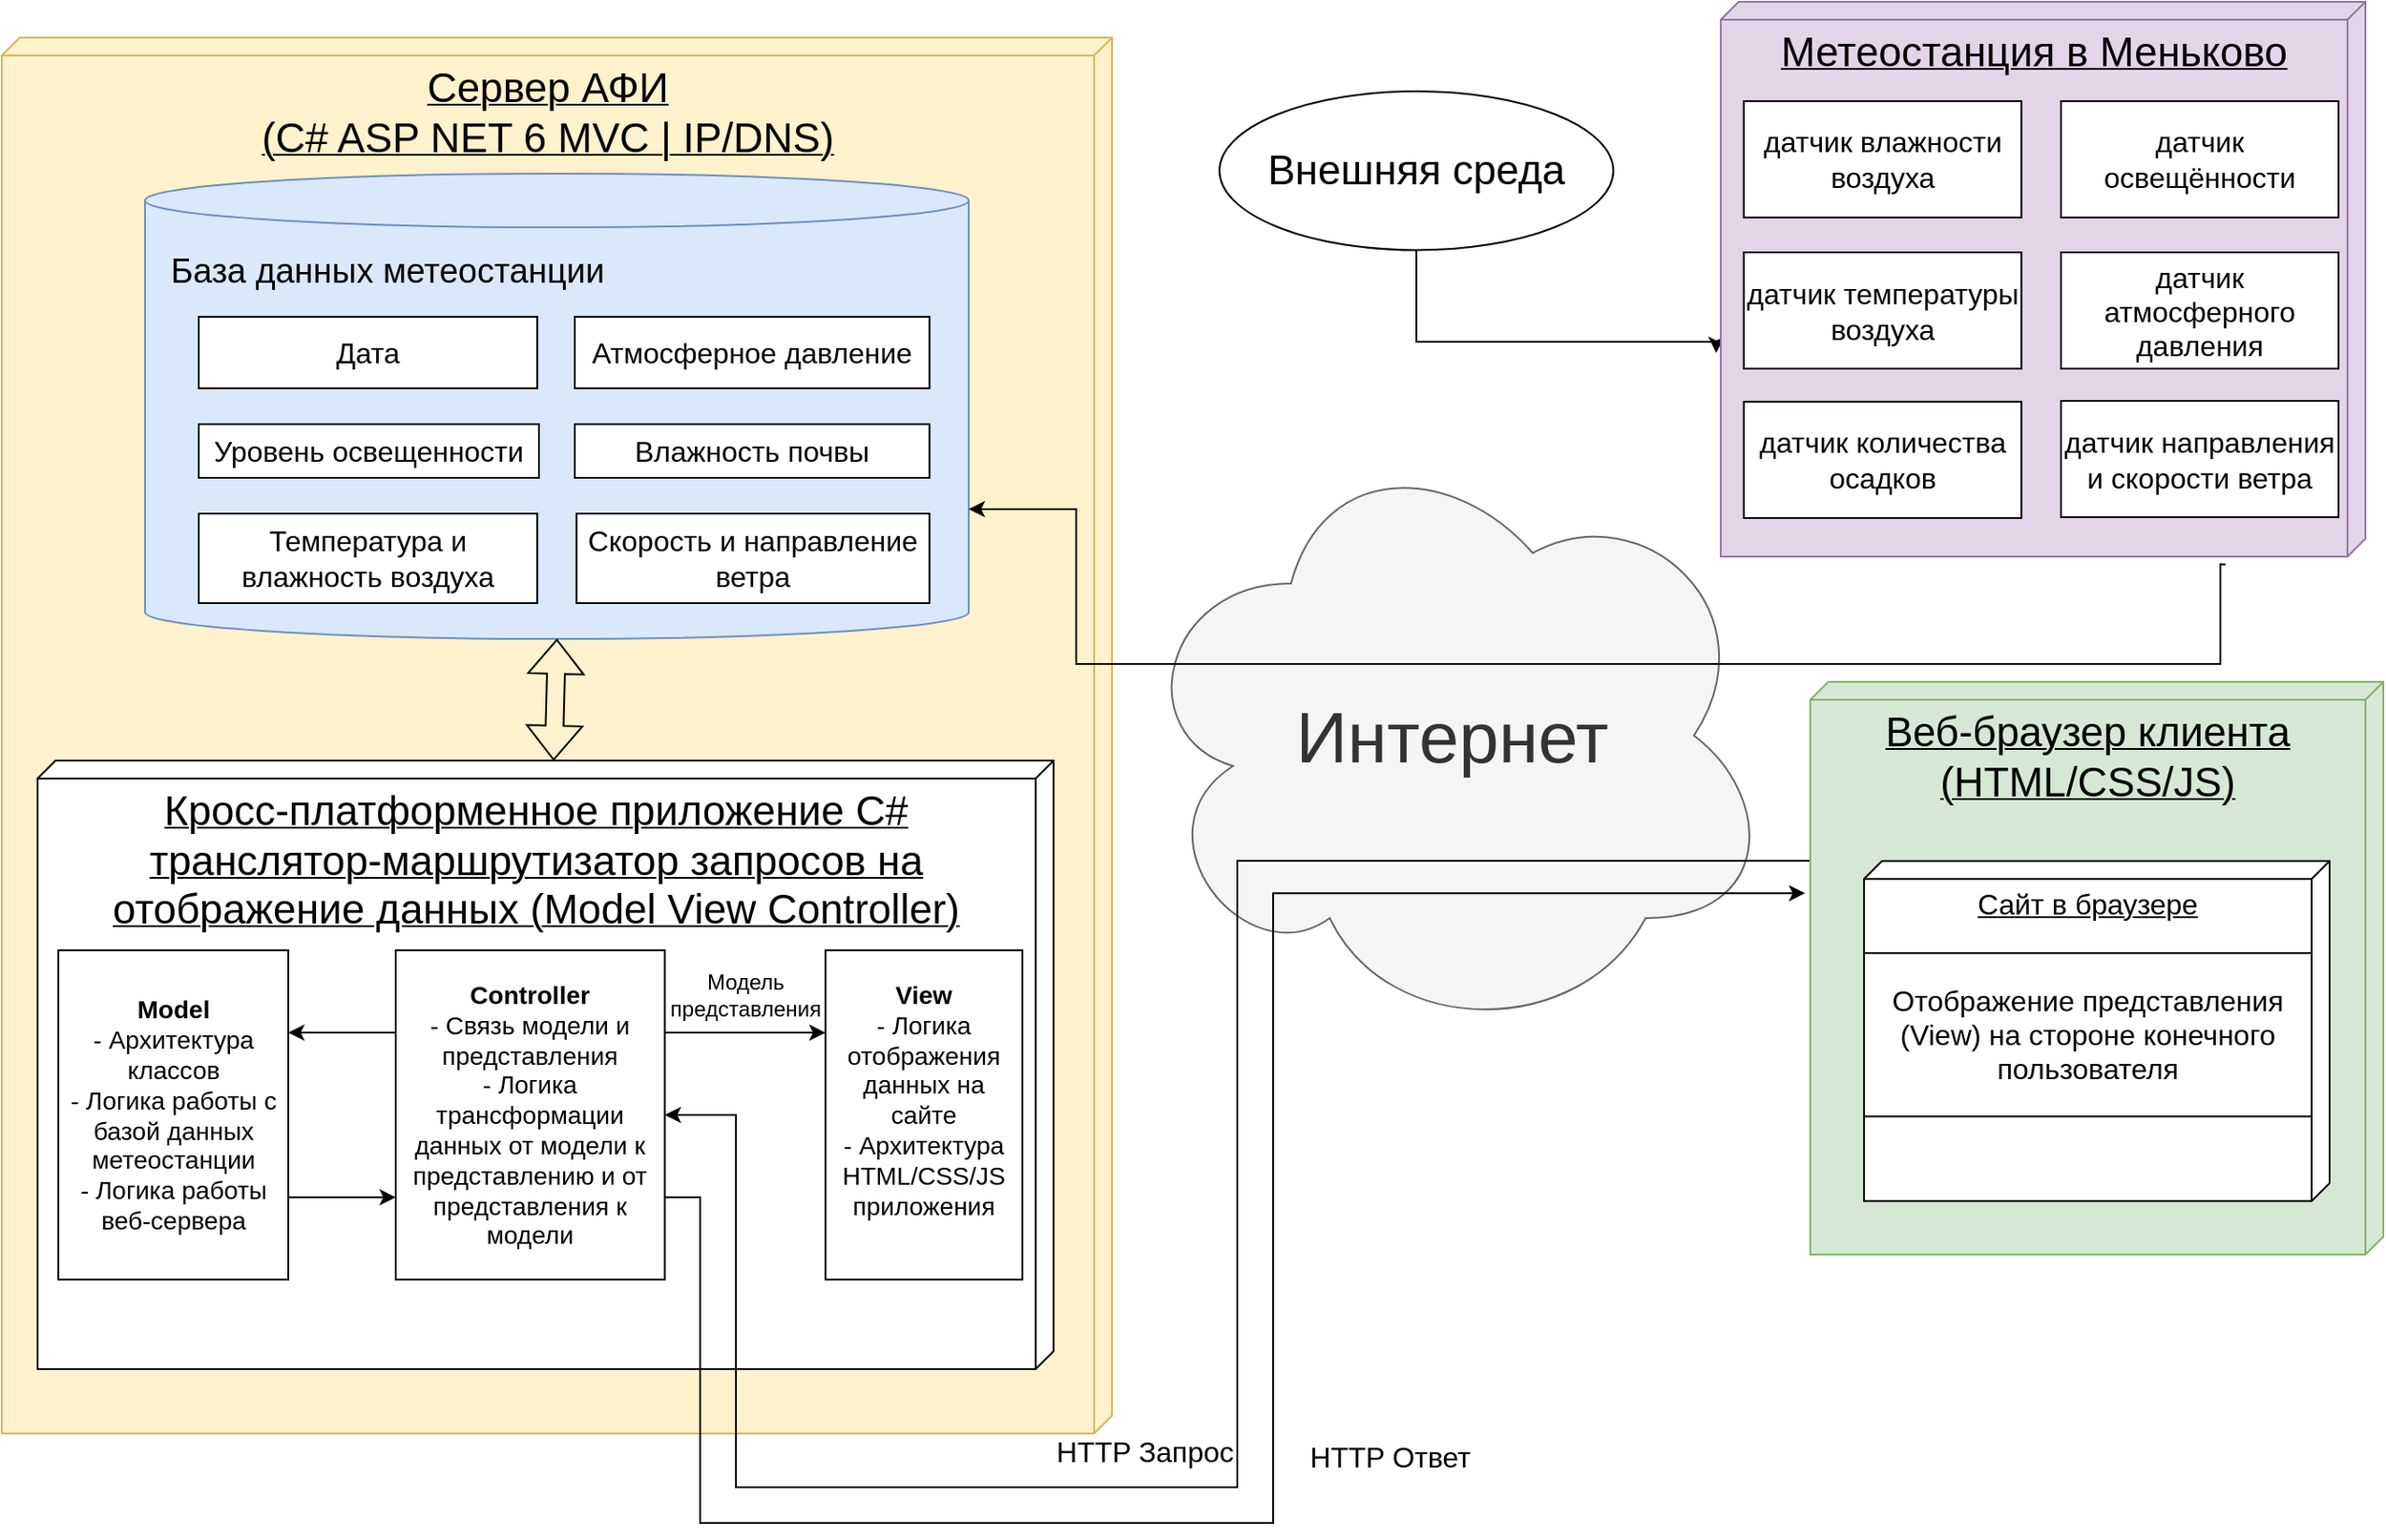 <mxfile version="24.8.6">
  <diagram name="Страница 1" id="3UtwikSYcavfptNBDR6d">
    <mxGraphModel dx="1500" dy="807" grid="1" gridSize="10" guides="1" tooltips="1" connect="1" arrows="1" fold="1" page="1" pageScale="1" pageWidth="827" pageHeight="1169" math="0" shadow="0">
      <root>
        <mxCell id="0" />
        <mxCell id="1" parent="0" />
        <mxCell id="uawzwrlSfg4TmnD1LO4R-1" value="&lt;font style=&quot;font-size: 23px;&quot;&gt;Сервер АФИ&lt;br&gt;(C# ASP NET 6 MVC | IP/DNS)&lt;/font&gt;" style="verticalAlign=top;align=center;spacingTop=8;spacingLeft=2;spacingRight=12;shape=cube;size=10;direction=south;fontStyle=4;html=1;whiteSpace=wrap;fillColor=#fff2cc;strokeColor=#d6b656;" parent="1" vertex="1">
          <mxGeometry x="40" y="30" width="620" height="780" as="geometry" />
        </mxCell>
        <mxCell id="uawzwrlSfg4TmnD1LO4R-24" value="" style="group" parent="1" vertex="1" connectable="0">
          <mxGeometry x="120" y="106" width="460" height="260" as="geometry" />
        </mxCell>
        <mxCell id="uawzwrlSfg4TmnD1LO4R-2" value="" style="shape=cylinder3;whiteSpace=wrap;html=1;boundedLbl=1;backgroundOutline=1;size=15;fillColor=#dae8fc;strokeColor=#6c8ebf;" parent="uawzwrlSfg4TmnD1LO4R-24" vertex="1">
          <mxGeometry width="460.0" height="260" as="geometry" />
        </mxCell>
        <mxCell id="uawzwrlSfg4TmnD1LO4R-3" value="&lt;font style=&quot;font-size: 19px;&quot;&gt;База данных метеостанции&lt;/font&gt;" style="text;html=1;align=center;verticalAlign=middle;resizable=0;points=[];autosize=1;strokeColor=none;fillColor=none;" parent="uawzwrlSfg4TmnD1LO4R-24" vertex="1">
          <mxGeometry y="35" width="270" height="40" as="geometry" />
        </mxCell>
        <mxCell id="uawzwrlSfg4TmnD1LO4R-4" value="&lt;font style=&quot;font-size: 16px;&quot;&gt;Дата&lt;/font&gt;" style="rounded=0;whiteSpace=wrap;html=1;" parent="uawzwrlSfg4TmnD1LO4R-24" vertex="1">
          <mxGeometry x="30" y="80" width="189.05" height="40" as="geometry" />
        </mxCell>
        <mxCell id="uawzwrlSfg4TmnD1LO4R-5" value="&lt;font style=&quot;font-size: 16px;&quot;&gt;Атмосферное давление&lt;/font&gt;" style="rounded=0;whiteSpace=wrap;html=1;" parent="uawzwrlSfg4TmnD1LO4R-24" vertex="1">
          <mxGeometry x="240" y="80" width="198.1" height="40" as="geometry" />
        </mxCell>
        <mxCell id="uawzwrlSfg4TmnD1LO4R-7" value="&lt;font style=&quot;font-size: 16px;&quot;&gt;Уровень освещенности&lt;/font&gt;" style="rounded=0;whiteSpace=wrap;html=1;" parent="uawzwrlSfg4TmnD1LO4R-24" vertex="1">
          <mxGeometry x="30" y="140" width="190" height="30" as="geometry" />
        </mxCell>
        <mxCell id="uawzwrlSfg4TmnD1LO4R-8" value="&lt;font style=&quot;font-size: 16px;&quot;&gt;Влажность почвы&lt;/font&gt;" style="rounded=0;whiteSpace=wrap;html=1;" parent="uawzwrlSfg4TmnD1LO4R-24" vertex="1">
          <mxGeometry x="240" y="140" width="198.1" height="30" as="geometry" />
        </mxCell>
        <mxCell id="uawzwrlSfg4TmnD1LO4R-9" value="&lt;font style=&quot;font-size: 16px;&quot;&gt;Температура и влажность воздуха&lt;/font&gt;" style="rounded=0;whiteSpace=wrap;html=1;" parent="uawzwrlSfg4TmnD1LO4R-24" vertex="1">
          <mxGeometry x="30" y="190" width="189.05" height="50" as="geometry" />
        </mxCell>
        <mxCell id="uawzwrlSfg4TmnD1LO4R-10" value="&lt;font style=&quot;font-size: 16px;&quot;&gt;Скорость и направление ветра&lt;/font&gt;" style="rounded=0;whiteSpace=wrap;html=1;" parent="uawzwrlSfg4TmnD1LO4R-24" vertex="1">
          <mxGeometry x="240.952" y="190" width="197.143" height="50" as="geometry" />
        </mxCell>
        <mxCell id="uawzwrlSfg4TmnD1LO4R-25" value="" style="group" parent="1" vertex="1" connectable="0">
          <mxGeometry x="60" y="444" width="660" height="330" as="geometry" />
        </mxCell>
        <mxCell id="uawzwrlSfg4TmnD1LO4R-13" value="&lt;font style=&quot;font-size: 23px;&quot;&gt;&lt;span style=&quot;&quot;&gt;Кросс-платформенное приложение C#&lt;/span&gt;&lt;br&gt;&lt;font style=&quot;font-size: 23px;&quot;&gt;транслятор-маршрутизатор запросов на отображение данных (Model View Controller)&lt;/font&gt;&lt;br&gt;&lt;/font&gt;" style="verticalAlign=top;align=center;spacingTop=8;spacingLeft=2;spacingRight=12;shape=cube;size=10;direction=south;fontStyle=4;html=1;whiteSpace=wrap;" parent="uawzwrlSfg4TmnD1LO4R-25" vertex="1">
          <mxGeometry y="-10" width="567.37" height="340" as="geometry" />
        </mxCell>
        <mxCell id="pTcO-I0o6w5sAaPJSsjS-7" value="&lt;font style=&quot;font-size: 14px;&quot;&gt;&lt;b&gt;Model&lt;/b&gt;&lt;br&gt;- Архитектура классов&lt;br&gt;- Логика работы с базой данных метеостанции&lt;br&gt;- Логика работы веб-сервера&lt;br&gt;&lt;/font&gt;" style="rounded=0;whiteSpace=wrap;html=1;" parent="uawzwrlSfg4TmnD1LO4R-25" vertex="1">
          <mxGeometry x="11.58" y="96" width="128.42" height="184" as="geometry" />
        </mxCell>
        <mxCell id="pTcO-I0o6w5sAaPJSsjS-8" value="&lt;font style=&quot;font-size: 14px;&quot;&gt;&lt;b&gt;Controller&lt;/b&gt;&lt;br&gt;- Связь модели и представления&lt;br&gt;- Логика трансформации данных от модели к представлению и от представления к модели&lt;/font&gt;" style="rounded=0;whiteSpace=wrap;html=1;" parent="uawzwrlSfg4TmnD1LO4R-25" vertex="1">
          <mxGeometry x="200" y="96" width="150.26" height="184" as="geometry" />
        </mxCell>
        <mxCell id="pTcO-I0o6w5sAaPJSsjS-14" style="edgeStyle=orthogonalEdgeStyle;rounded=0;orthogonalLoop=1;jettySize=auto;html=1;entryX=1;entryY=0.25;entryDx=0;entryDy=0;exitX=0;exitY=0.25;exitDx=0;exitDy=0;" parent="uawzwrlSfg4TmnD1LO4R-25" source="pTcO-I0o6w5sAaPJSsjS-8" target="pTcO-I0o6w5sAaPJSsjS-7" edge="1">
          <mxGeometry relative="1" as="geometry" />
        </mxCell>
        <mxCell id="pTcO-I0o6w5sAaPJSsjS-15" style="edgeStyle=orthogonalEdgeStyle;rounded=0;orthogonalLoop=1;jettySize=auto;html=1;exitX=1;exitY=0.75;exitDx=0;exitDy=0;entryX=0;entryY=0.75;entryDx=0;entryDy=0;" parent="uawzwrlSfg4TmnD1LO4R-25" source="pTcO-I0o6w5sAaPJSsjS-7" target="pTcO-I0o6w5sAaPJSsjS-8" edge="1">
          <mxGeometry relative="1" as="geometry" />
        </mxCell>
        <mxCell id="pTcO-I0o6w5sAaPJSsjS-9" value="&lt;font style=&quot;font-size: 14px;&quot;&gt;&lt;b&gt;View&lt;br&gt;&lt;/b&gt;- Логика отображения данных на сайте&lt;br&gt;- Архитектура HTML/CSS/JS приложения&lt;br&gt;&lt;br&gt;&lt;/font&gt;" style="rounded=0;whiteSpace=wrap;html=1;" parent="uawzwrlSfg4TmnD1LO4R-25" vertex="1">
          <mxGeometry x="440" y="96" width="110" height="184" as="geometry" />
        </mxCell>
        <mxCell id="pTcO-I0o6w5sAaPJSsjS-17" style="edgeStyle=orthogonalEdgeStyle;rounded=0;orthogonalLoop=1;jettySize=auto;html=1;exitX=1;exitY=0.25;exitDx=0;exitDy=0;entryX=0;entryY=0.25;entryDx=0;entryDy=0;" parent="uawzwrlSfg4TmnD1LO4R-25" source="pTcO-I0o6w5sAaPJSsjS-8" target="pTcO-I0o6w5sAaPJSsjS-9" edge="1">
          <mxGeometry relative="1" as="geometry" />
        </mxCell>
        <mxCell id="pTcO-I0o6w5sAaPJSsjS-20" value="&lt;font style=&quot;font-size: 12px;&quot;&gt;Модель&lt;br&gt;представления&lt;/font&gt;" style="text;html=1;align=center;verticalAlign=middle;resizable=0;points=[];autosize=1;strokeColor=none;fillColor=none;" parent="uawzwrlSfg4TmnD1LO4R-25" vertex="1">
          <mxGeometry x="340" y="101" width="110" height="40" as="geometry" />
        </mxCell>
        <mxCell id="uawzwrlSfg4TmnD1LO4R-26" value="" style="shape=flexArrow;endArrow=classic;startArrow=classic;html=1;rounded=0;entryX=0.5;entryY=1;entryDx=0;entryDy=0;entryPerimeter=0;" parent="1" source="uawzwrlSfg4TmnD1LO4R-13" target="uawzwrlSfg4TmnD1LO4R-2" edge="1">
          <mxGeometry width="100" height="100" relative="1" as="geometry">
            <mxPoint x="390" y="640" as="sourcePoint" />
            <mxPoint x="490" y="540" as="targetPoint" />
          </mxGeometry>
        </mxCell>
        <mxCell id="uawzwrlSfg4TmnD1LO4R-28" value="&lt;font style=&quot;font-size: 40px;&quot;&gt;Интернет&lt;/font&gt;" style="ellipse;shape=cloud;whiteSpace=wrap;html=1;fillColor=#f5f5f5;fontColor=#333333;strokeColor=#666666;" parent="1" vertex="1">
          <mxGeometry x="670" y="250" width="360" height="340" as="geometry" />
        </mxCell>
        <mxCell id="uawzwrlSfg4TmnD1LO4R-71" value="" style="edgeStyle=orthogonalEdgeStyle;rounded=0;orthogonalLoop=1;jettySize=auto;html=1;entryX=0.633;entryY=1.007;entryDx=0;entryDy=0;entryPerimeter=0;" parent="1" source="uawzwrlSfg4TmnD1LO4R-62" target="uawzwrlSfg4TmnD1LO4R-55" edge="1">
          <mxGeometry relative="1" as="geometry">
            <Array as="points">
              <mxPoint x="830" y="200" />
            </Array>
          </mxGeometry>
        </mxCell>
        <mxCell id="uawzwrlSfg4TmnD1LO4R-62" value="&lt;font style=&quot;font-size: 23px;&quot;&gt;Внешняя среда&lt;/font&gt;" style="ellipse;whiteSpace=wrap;html=1;fontSize=22;" parent="1" vertex="1">
          <mxGeometry x="720" y="60" width="220" height="88.75" as="geometry" />
        </mxCell>
        <mxCell id="uawzwrlSfg4TmnD1LO4R-68" value="" style="group" parent="1" vertex="1" connectable="0">
          <mxGeometry x="1000" y="10" width="360" height="310" as="geometry" />
        </mxCell>
        <mxCell id="uawzwrlSfg4TmnD1LO4R-55" value="&lt;font style=&quot;font-size: 23px;&quot;&gt;Метеостанция в Меньково&lt;/font&gt;" style="verticalAlign=top;align=center;spacingTop=8;spacingLeft=2;spacingRight=12;shape=cube;size=10;direction=south;fontStyle=4;html=1;whiteSpace=wrap;fillColor=#e1d5e7;strokeColor=#9673a6;" parent="uawzwrlSfg4TmnD1LO4R-68" vertex="1">
          <mxGeometry width="360" height="310.0" as="geometry" />
        </mxCell>
        <mxCell id="uawzwrlSfg4TmnD1LO4R-56" value="&lt;font style=&quot;font-size: 16px;&quot;&gt;датчик влажности воздуха&lt;/font&gt;" style="whiteSpace=wrap;html=1;" parent="uawzwrlSfg4TmnD1LO4R-68" vertex="1">
          <mxGeometry x="12.857" y="55.542" width="155" height="65" as="geometry" />
        </mxCell>
        <mxCell id="uawzwrlSfg4TmnD1LO4R-57" value="&lt;font style=&quot;font-size: 16px;&quot;&gt;датчик атмосферного давления&lt;/font&gt;" style="whiteSpace=wrap;html=1;" parent="uawzwrlSfg4TmnD1LO4R-68" vertex="1">
          <mxGeometry x="190" y="140.005" width="155" height="65" as="geometry" />
        </mxCell>
        <mxCell id="uawzwrlSfg4TmnD1LO4R-58" value="&lt;font style=&quot;font-size: 16px;&quot;&gt;датчик температуры воздуха&lt;/font&gt;" style="whiteSpace=wrap;html=1;" parent="uawzwrlSfg4TmnD1LO4R-68" vertex="1">
          <mxGeometry x="12.857" y="140.005" width="155" height="65" as="geometry" />
        </mxCell>
        <mxCell id="uawzwrlSfg4TmnD1LO4R-59" value="&lt;font style=&quot;font-size: 16px;&quot;&gt;датчик освещённости&lt;/font&gt;" style="whiteSpace=wrap;html=1;" parent="uawzwrlSfg4TmnD1LO4R-68" vertex="1">
          <mxGeometry x="190" y="55.542" width="155" height="65" as="geometry" />
        </mxCell>
        <mxCell id="uawzwrlSfg4TmnD1LO4R-60" value="&lt;font style=&quot;font-size: 16px;&quot;&gt;датчик количества осадков&lt;/font&gt;" style="whiteSpace=wrap;html=1;" parent="uawzwrlSfg4TmnD1LO4R-68" vertex="1">
          <mxGeometry x="12.86" y="223.46" width="155" height="65" as="geometry" />
        </mxCell>
        <mxCell id="uawzwrlSfg4TmnD1LO4R-61" value="&lt;font style=&quot;font-size: 16px;&quot;&gt;датчик направления и скорости ветра&lt;/font&gt;" style="whiteSpace=wrap;html=1;" parent="uawzwrlSfg4TmnD1LO4R-68" vertex="1">
          <mxGeometry x="190" y="223" width="155" height="65" as="geometry" />
        </mxCell>
        <mxCell id="uawzwrlSfg4TmnD1LO4R-70" value="" style="edgeStyle=orthogonalEdgeStyle;rounded=0;orthogonalLoop=1;jettySize=auto;html=1;entryX=1;entryY=0;entryDx=0;entryDy=187.5;entryPerimeter=0;exitX=1.014;exitY=0.217;exitDx=0;exitDy=0;exitPerimeter=0;" parent="1" source="uawzwrlSfg4TmnD1LO4R-55" target="uawzwrlSfg4TmnD1LO4R-2" edge="1">
          <mxGeometry relative="1" as="geometry">
            <mxPoint x="660" y="340" as="sourcePoint" />
            <Array as="points">
              <mxPoint x="1279" y="380" />
              <mxPoint x="640" y="380" />
              <mxPoint x="640" y="294" />
            </Array>
          </mxGeometry>
        </mxCell>
        <mxCell id="pTcO-I0o6w5sAaPJSsjS-13" style="edgeStyle=orthogonalEdgeStyle;rounded=0;orthogonalLoop=1;jettySize=auto;html=1;entryX=1;entryY=0.5;entryDx=0;entryDy=0;" parent="1" source="uawzwrlSfg4TmnD1LO4R-29" target="pTcO-I0o6w5sAaPJSsjS-8" edge="1">
          <mxGeometry relative="1" as="geometry">
            <Array as="points">
              <mxPoint x="730" y="490" />
              <mxPoint x="730" y="840" />
              <mxPoint x="450" y="840" />
              <mxPoint x="450" y="632" />
            </Array>
          </mxGeometry>
        </mxCell>
        <mxCell id="pTcO-I0o6w5sAaPJSsjS-19" value="&lt;font style=&quot;font-size: 16px;&quot;&gt;HTTP Запрос&lt;/font&gt;" style="edgeLabel;html=1;align=center;verticalAlign=middle;resizable=0;points=[];fontSize=16;" parent="pTcO-I0o6w5sAaPJSsjS-13" vertex="1" connectable="0">
          <mxGeometry x="0.365" y="-8" relative="1" as="geometry">
            <mxPoint x="95" y="-12" as="offset" />
          </mxGeometry>
        </mxCell>
        <mxCell id="pTcO-I0o6w5sAaPJSsjS-18" value="" style="group" parent="1" vertex="1" connectable="0">
          <mxGeometry x="1050" y="390" width="320" height="390.244" as="geometry" />
        </mxCell>
        <mxCell id="uawzwrlSfg4TmnD1LO4R-29" value="&lt;font style=&quot;font-size: 23px;&quot;&gt;Веб-браузер клиента&lt;br&gt;(HTML/CSS/JS)&lt;/font&gt;" style="verticalAlign=top;align=center;spacingTop=8;spacingLeft=2;spacingRight=12;shape=cube;size=10;direction=south;fontStyle=4;html=1;whiteSpace=wrap;fillColor=#d5e8d4;strokeColor=#82b366;" parent="pTcO-I0o6w5sAaPJSsjS-18" vertex="1">
          <mxGeometry width="320" height="320" as="geometry" />
        </mxCell>
        <mxCell id="uawzwrlSfg4TmnD1LO4R-30" value="&lt;font style=&quot;font-size: 16px;&quot;&gt;Сайт в браузере&lt;/font&gt;" style="verticalAlign=top;align=center;spacingTop=8;spacingLeft=2;spacingRight=12;shape=cube;size=10;direction=south;fontStyle=4;html=1;whiteSpace=wrap;fontSize=14;" parent="pTcO-I0o6w5sAaPJSsjS-18" vertex="1">
          <mxGeometry x="30" y="100.127" width="260" height="190" as="geometry" />
        </mxCell>
        <mxCell id="pTcO-I0o6w5sAaPJSsjS-10" value="&lt;font style=&quot;font-size: 16px;&quot;&gt;Отображение представления (View) на стороне конечного пользователя&lt;/font&gt;" style="rounded=0;whiteSpace=wrap;html=1;" parent="pTcO-I0o6w5sAaPJSsjS-18" vertex="1">
          <mxGeometry x="30" y="151.591" width="250" height="91.22" as="geometry" />
        </mxCell>
        <mxCell id="sdPTvdAY6LHZJxLAAar--5" style="edgeStyle=orthogonalEdgeStyle;rounded=0;orthogonalLoop=1;jettySize=auto;html=1;exitX=1;exitY=0.75;exitDx=0;exitDy=0;entryX=0.369;entryY=1.009;entryDx=0;entryDy=0;entryPerimeter=0;" parent="1" source="pTcO-I0o6w5sAaPJSsjS-8" target="uawzwrlSfg4TmnD1LO4R-29" edge="1">
          <mxGeometry relative="1" as="geometry">
            <Array as="points">
              <mxPoint x="430" y="678" />
              <mxPoint x="430" y="860" />
              <mxPoint x="750" y="860" />
              <mxPoint x="750" y="508" />
            </Array>
          </mxGeometry>
        </mxCell>
        <mxCell id="sdPTvdAY6LHZJxLAAar--6" value="&lt;font style=&quot;font-size: 16px;&quot;&gt;HTTP Ответ&lt;/font&gt;" style="text;html=1;align=center;verticalAlign=middle;resizable=0;points=[];autosize=1;strokeColor=none;fillColor=none;" parent="1" vertex="1">
          <mxGeometry x="760" y="808" width="110" height="30" as="geometry" />
        </mxCell>
      </root>
    </mxGraphModel>
  </diagram>
</mxfile>
